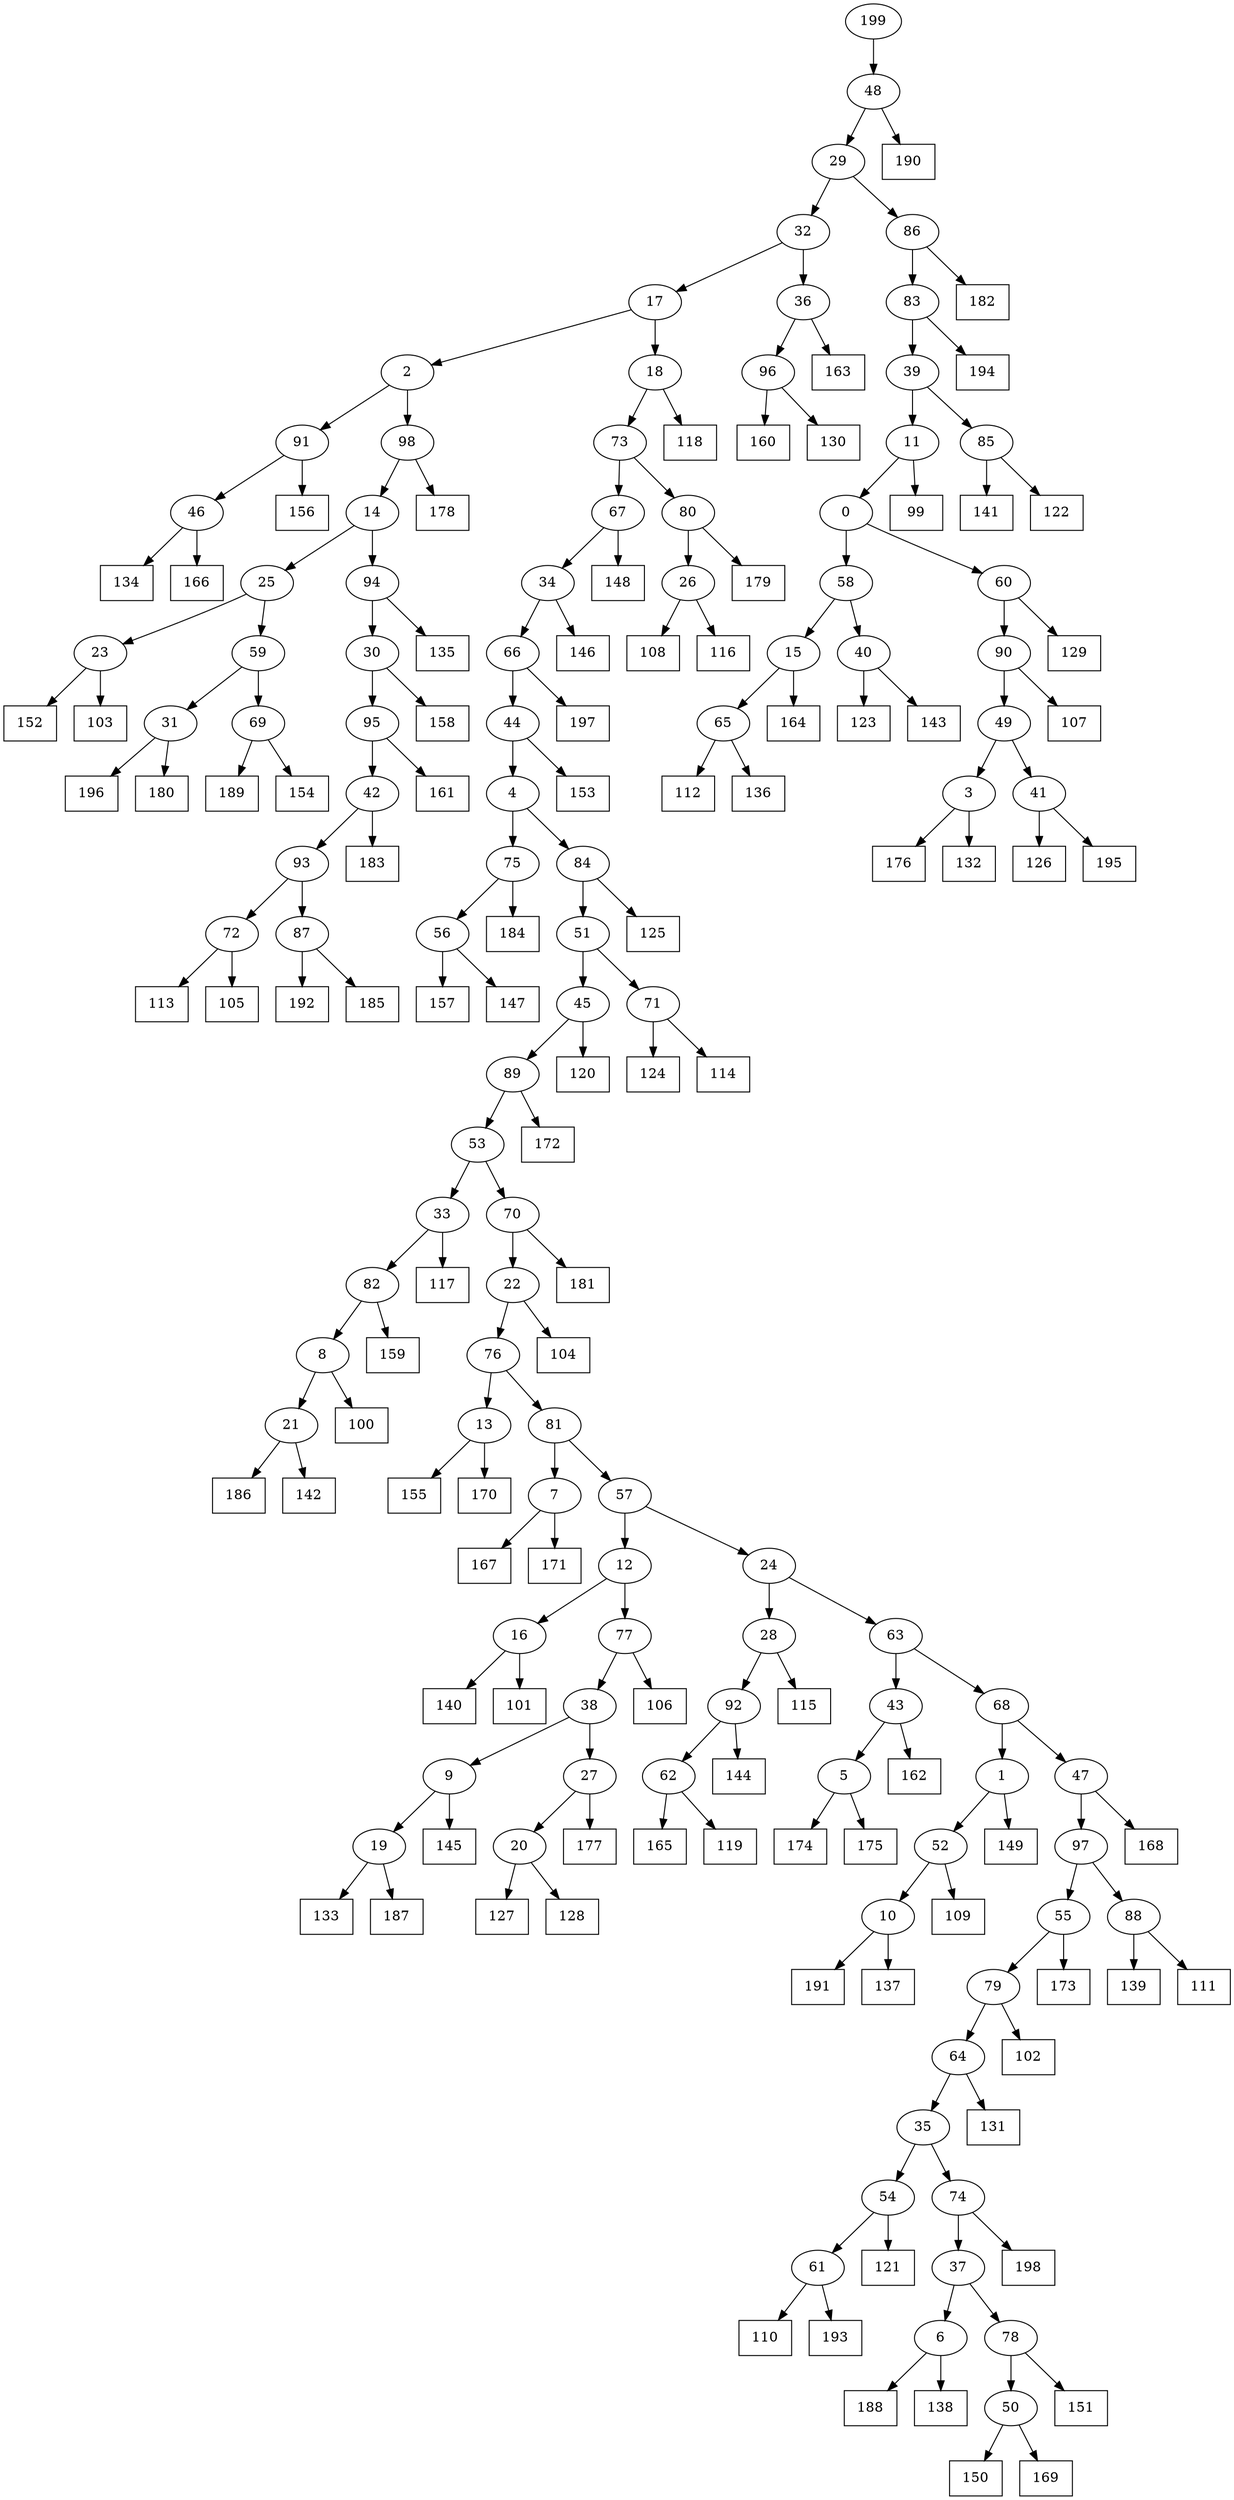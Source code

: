 digraph G {
0[label="0"];
1[label="1"];
2[label="2"];
3[label="3"];
4[label="4"];
5[label="5"];
6[label="6"];
7[label="7"];
8[label="8"];
9[label="9"];
10[label="10"];
11[label="11"];
12[label="12"];
13[label="13"];
14[label="14"];
15[label="15"];
16[label="16"];
17[label="17"];
18[label="18"];
19[label="19"];
20[label="20"];
21[label="21"];
22[label="22"];
23[label="23"];
24[label="24"];
25[label="25"];
26[label="26"];
27[label="27"];
28[label="28"];
29[label="29"];
30[label="30"];
31[label="31"];
32[label="32"];
33[label="33"];
34[label="34"];
35[label="35"];
36[label="36"];
37[label="37"];
38[label="38"];
39[label="39"];
40[label="40"];
41[label="41"];
42[label="42"];
43[label="43"];
44[label="44"];
45[label="45"];
46[label="46"];
47[label="47"];
48[label="48"];
49[label="49"];
50[label="50"];
51[label="51"];
52[label="52"];
53[label="53"];
54[label="54"];
55[label="55"];
56[label="56"];
57[label="57"];
58[label="58"];
59[label="59"];
60[label="60"];
61[label="61"];
62[label="62"];
63[label="63"];
64[label="64"];
65[label="65"];
66[label="66"];
67[label="67"];
68[label="68"];
69[label="69"];
70[label="70"];
71[label="71"];
72[label="72"];
73[label="73"];
74[label="74"];
75[label="75"];
76[label="76"];
77[label="77"];
78[label="78"];
79[label="79"];
80[label="80"];
81[label="81"];
82[label="82"];
83[label="83"];
84[label="84"];
85[label="85"];
86[label="86"];
87[label="87"];
88[label="88"];
89[label="89"];
90[label="90"];
91[label="91"];
92[label="92"];
93[label="93"];
94[label="94"];
95[label="95"];
96[label="96"];
97[label="97"];
98[label="98"];
99[shape=box,label="197"];
100[shape=box,label="150"];
101[shape=box,label="113"];
102[shape=box,label="110"];
103[shape=box,label="186"];
104[shape=box,label="149"];
105[shape=box,label="99"];
106[shape=box,label="176"];
107[shape=box,label="124"];
108[shape=box,label="178"];
109[shape=box,label="168"];
110[shape=box,label="167"];
111[shape=box,label="133"];
112[shape=box,label="126"];
113[shape=box,label="174"];
114[shape=box,label="157"];
115[shape=box,label="146"];
116[shape=box,label="183"];
117[shape=box,label="177"];
118[shape=box,label="158"];
119[shape=box,label="196"];
120[shape=box,label="108"];
121[shape=box,label="184"];
122[shape=box,label="192"];
123[shape=box,label="152"];
124[shape=box,label="190"];
125[shape=box,label="163"];
126[shape=box,label="156"];
127[shape=box,label="141"];
128[shape=box,label="145"];
129[shape=box,label="140"];
130[shape=box,label="129"];
131[shape=box,label="172"];
132[shape=box,label="144"];
133[shape=box,label="160"];
134[shape=box,label="134"];
135[shape=box,label="189"];
136[shape=box,label="116"];
137[shape=box,label="155"];
138[shape=box,label="164"];
139[shape=box,label="139"];
140[shape=box,label="153"];
141[shape=box,label="195"];
142[shape=box,label="117"];
143[shape=box,label="125"];
144[shape=box,label="154"];
145[shape=box,label="120"];
146[shape=box,label="161"];
147[shape=box,label="165"];
148[shape=box,label="112"];
149[shape=box,label="188"];
150[shape=box,label="111"];
151[shape=box,label="171"];
152[shape=box,label="105"];
153[shape=box,label="185"];
154[shape=box,label="127"];
155[shape=box,label="194"];
156[shape=box,label="107"];
157[shape=box,label="121"];
158[shape=box,label="109"];
159[shape=box,label="173"];
160[shape=box,label="198"];
161[shape=box,label="122"];
162[shape=box,label="170"];
163[shape=box,label="175"];
164[shape=box,label="128"];
165[shape=box,label="100"];
166[shape=box,label="180"];
167[shape=box,label="132"];
168[shape=box,label="166"];
169[shape=box,label="193"];
170[shape=box,label="181"];
171[shape=box,label="191"];
172[shape=box,label="135"];
173[shape=box,label="118"];
174[shape=box,label="137"];
175[shape=box,label="123"];
176[shape=box,label="106"];
177[shape=box,label="159"];
178[shape=box,label="187"];
179[shape=box,label="182"];
180[shape=box,label="101"];
181[shape=box,label="136"];
182[shape=box,label="102"];
183[shape=box,label="119"];
184[shape=box,label="142"];
185[shape=box,label="179"];
186[shape=box,label="151"];
187[shape=box,label="138"];
188[shape=box,label="147"];
189[shape=box,label="104"];
190[shape=box,label="143"];
191[shape=box,label="162"];
192[shape=box,label="131"];
193[shape=box,label="103"];
194[shape=box,label="115"];
195[shape=box,label="169"];
196[shape=box,label="148"];
197[shape=box,label="114"];
198[shape=box,label="130"];
199[label="199"];
18->173 ;
31->166 ;
43->191 ;
85->161 ;
56->188 ;
90->156 ;
62->147 ;
94->172 ;
30->118 ;
20->164 ;
86->179 ;
45->145 ;
23->193 ;
10->171 ;
43->5 ;
22->189 ;
24->63 ;
48->124 ;
87->122 ;
41->141 ;
91->126 ;
56->114 ;
74->37 ;
3->167 ;
17->2 ;
12->77 ;
65->181 ;
79->182 ;
0->60 ;
60->130 ;
10->174 ;
96->133 ;
13->137 ;
75->121 ;
84->51 ;
25->59 ;
59->31 ;
7->151 ;
88->139 ;
33->142 ;
61->102 ;
5->163 ;
69->135 ;
92->62 ;
62->183 ;
28->194 ;
95->146 ;
23->123 ;
70->170 ;
57->12 ;
30->95 ;
52->158 ;
81->7 ;
1->104 ;
17->18 ;
16->180 ;
76->13 ;
47->109 ;
26->120 ;
50->100 ;
66->99 ;
39->85 ;
85->127 ;
1->52 ;
9->19 ;
19->111 ;
78->186 ;
9->128 ;
46->134 ;
81->57 ;
57->24 ;
87->153 ;
14->94 ;
37->78 ;
11->0 ;
8->21 ;
21->184 ;
67->34 ;
27->20 ;
68->1 ;
5->113 ;
53->33 ;
4->75 ;
29->86 ;
34->115 ;
27->117 ;
52->10 ;
98->108 ;
84->143 ;
36->96 ;
96->198 ;
11->105 ;
78->50 ;
38->9 ;
44->4 ;
51->45 ;
68->47 ;
55->159 ;
90->49 ;
28->92 ;
92->132 ;
25->23 ;
71->107 ;
79->64 ;
7->110 ;
44->140 ;
19->178 ;
51->71 ;
71->197 ;
82->177 ;
48->29 ;
67->196 ;
49->3 ;
8->165 ;
53->70 ;
70->22 ;
75->56 ;
50->195 ;
72->101 ;
77->176 ;
93->72 ;
72->152 ;
15->138 ;
6->187 ;
14->25 ;
49->41 ;
86->83 ;
26->136 ;
34->66 ;
66->44 ;
3->106 ;
47->97 ;
20->154 ;
89->53 ;
93->87 ;
24->28 ;
4->84 ;
16->129 ;
63->43 ;
38->27 ;
18->73 ;
33->82 ;
82->8 ;
73->67 ;
74->160 ;
64->192 ;
12->16 ;
65->148 ;
0->58 ;
58->15 ;
94->30 ;
22->76 ;
76->81 ;
15->65 ;
2->98 ;
98->14 ;
21->103 ;
37->6 ;
6->149 ;
199->48 ;
42->116 ;
46->168 ;
80->26 ;
45->89 ;
89->131 ;
31->119 ;
73->80 ;
80->185 ;
83->39 ;
39->11 ;
40->175 ;
59->69 ;
69->144 ;
32->36 ;
58->40 ;
40->190 ;
2->91 ;
91->46 ;
63->68 ;
64->35 ;
35->74 ;
77->38 ;
35->54 ;
54->157 ;
13->162 ;
97->88 ;
88->150 ;
41->112 ;
54->61 ;
61->169 ;
60->90 ;
95->42 ;
42->93 ;
83->155 ;
29->32 ;
32->17 ;
36->125 ;
97->55 ;
55->79 ;
}
